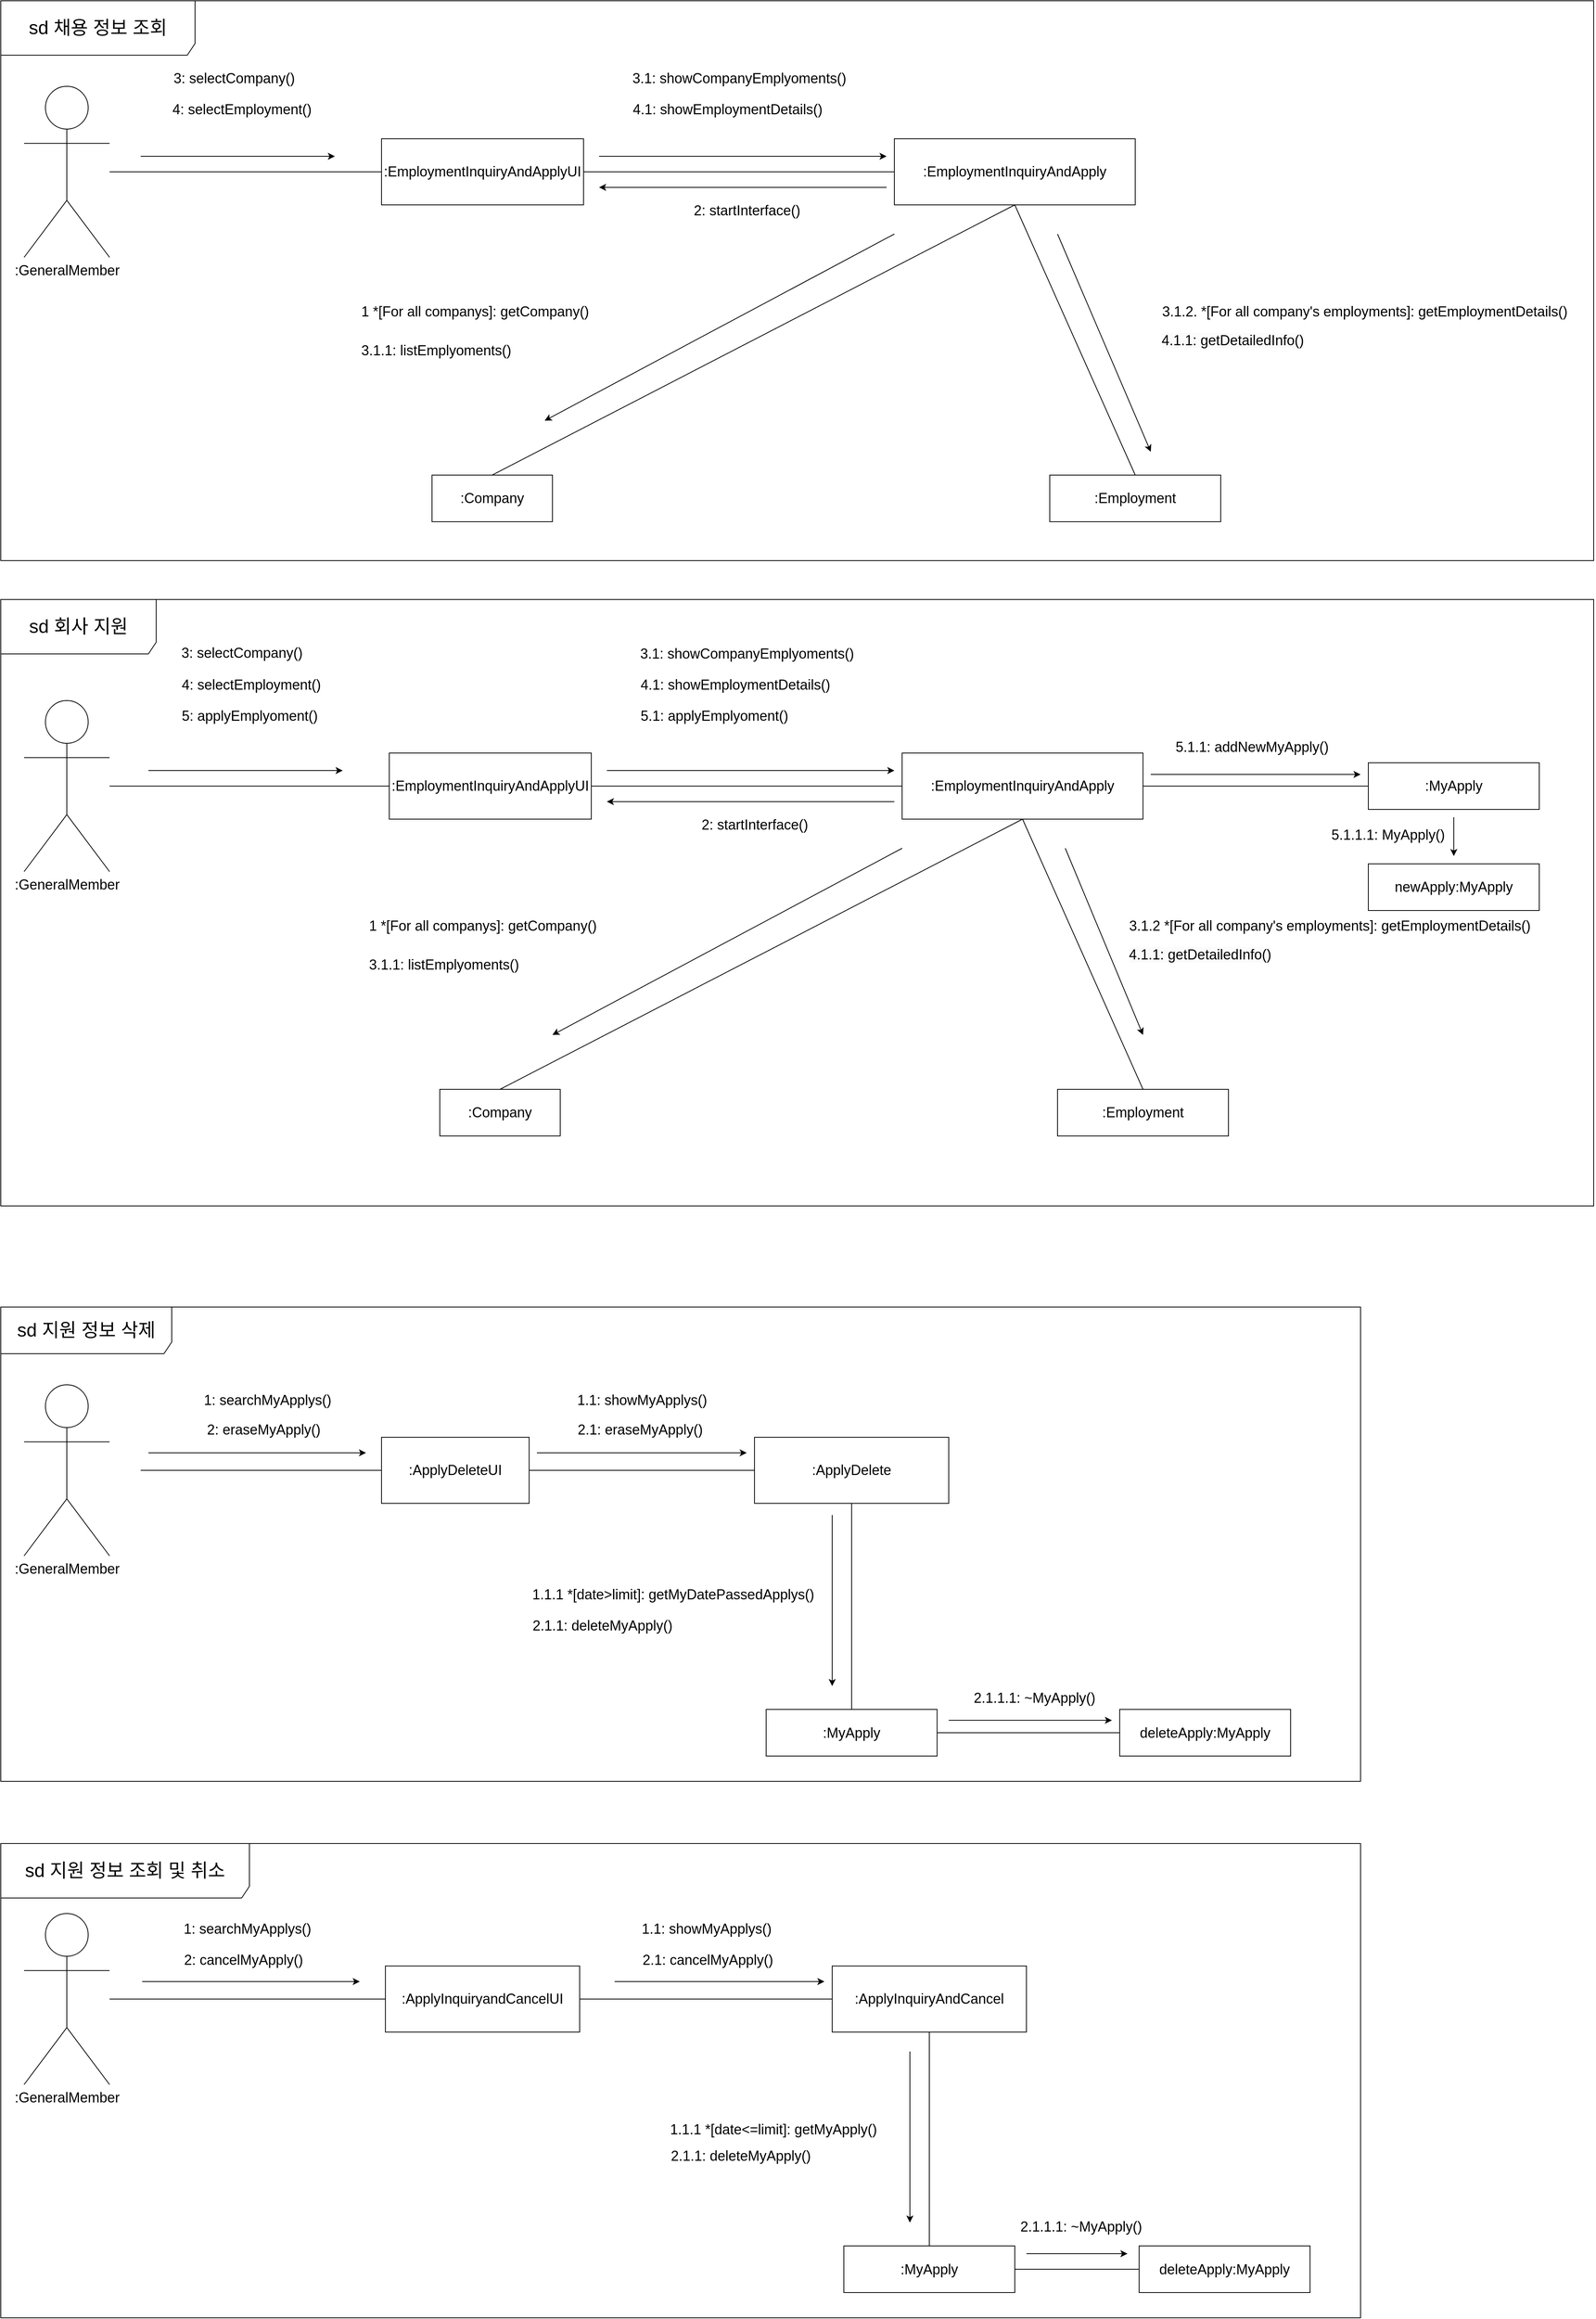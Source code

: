 <mxfile version="21.2.8" type="device">
  <diagram name="페이지-1" id="loX1GWIg0YwVXHlp89LK">
    <mxGraphModel dx="1785" dy="2357" grid="1" gridSize="10" guides="1" tooltips="1" connect="1" arrows="1" fold="1" page="1" pageScale="1" pageWidth="827" pageHeight="1169" math="0" shadow="0">
      <root>
        <mxCell id="0" />
        <mxCell id="1" parent="0" />
        <mxCell id="LOlrtVlAbT6EiUQsh2Mm-1" value="&lt;font style=&quot;font-size: 18px;&quot;&gt;:GeneralMember&lt;/font&gt;" style="shape=umlActor;verticalLabelPosition=bottom;verticalAlign=top;html=1;outlineConnect=0;" parent="1" vertex="1">
          <mxGeometry x="70" y="480" width="110" height="220" as="geometry" />
        </mxCell>
        <mxCell id="LOlrtVlAbT6EiUQsh2Mm-2" value="&lt;font style=&quot;font-size: 18px;&quot;&gt;:EmploymentInquiryAndApplyUI&lt;/font&gt;" style="rounded=0;whiteSpace=wrap;html=1;" parent="1" vertex="1">
          <mxGeometry x="540" y="547.5" width="260" height="85" as="geometry" />
        </mxCell>
        <mxCell id="LOlrtVlAbT6EiUQsh2Mm-3" value="&lt;font style=&quot;font-size: 18px;&quot;&gt;:EmploymentInquiryAndApply&lt;/font&gt;" style="rounded=0;whiteSpace=wrap;html=1;" parent="1" vertex="1">
          <mxGeometry x="1200" y="547.5" width="310" height="85" as="geometry" />
        </mxCell>
        <mxCell id="LOlrtVlAbT6EiUQsh2Mm-4" value="" style="endArrow=none;html=1;rounded=0;entryX=0;entryY=0.5;entryDx=0;entryDy=0;" parent="1" source="LOlrtVlAbT6EiUQsh2Mm-1" target="LOlrtVlAbT6EiUQsh2Mm-2" edge="1">
          <mxGeometry width="50" height="50" relative="1" as="geometry">
            <mxPoint x="340" y="627.5" as="sourcePoint" />
            <mxPoint x="390" y="577.5" as="targetPoint" />
          </mxGeometry>
        </mxCell>
        <mxCell id="LOlrtVlAbT6EiUQsh2Mm-5" value="" style="endArrow=none;html=1;rounded=0;entryX=0;entryY=0.5;entryDx=0;entryDy=0;exitX=1;exitY=0.5;exitDx=0;exitDy=0;" parent="1" source="LOlrtVlAbT6EiUQsh2Mm-2" target="LOlrtVlAbT6EiUQsh2Mm-3" edge="1">
          <mxGeometry width="50" height="50" relative="1" as="geometry">
            <mxPoint x="910" y="610" as="sourcePoint" />
            <mxPoint x="960" y="560" as="targetPoint" />
          </mxGeometry>
        </mxCell>
        <mxCell id="LOlrtVlAbT6EiUQsh2Mm-6" value="&lt;font style=&quot;font-size: 18px;&quot;&gt;:Company&lt;/font&gt;" style="rounded=0;whiteSpace=wrap;html=1;" parent="1" vertex="1">
          <mxGeometry x="605" y="980" width="155" height="60" as="geometry" />
        </mxCell>
        <mxCell id="LOlrtVlAbT6EiUQsh2Mm-7" value="&lt;font style=&quot;font-size: 18px;&quot;&gt;:Employment&lt;/font&gt;" style="rounded=0;whiteSpace=wrap;html=1;" parent="1" vertex="1">
          <mxGeometry x="1400" y="980" width="220" height="60" as="geometry" />
        </mxCell>
        <mxCell id="LOlrtVlAbT6EiUQsh2Mm-8" value="" style="endArrow=none;html=1;rounded=0;exitX=0.5;exitY=0;exitDx=0;exitDy=0;entryX=0.5;entryY=1;entryDx=0;entryDy=0;" parent="1" source="LOlrtVlAbT6EiUQsh2Mm-6" target="LOlrtVlAbT6EiUQsh2Mm-3" edge="1">
          <mxGeometry width="50" height="50" relative="1" as="geometry">
            <mxPoint x="830" y="860" as="sourcePoint" />
            <mxPoint x="880" y="810" as="targetPoint" />
          </mxGeometry>
        </mxCell>
        <mxCell id="LOlrtVlAbT6EiUQsh2Mm-9" value="" style="endArrow=none;html=1;rounded=0;exitX=0.5;exitY=0;exitDx=0;exitDy=0;entryX=0.5;entryY=1;entryDx=0;entryDy=0;" parent="1" source="LOlrtVlAbT6EiUQsh2Mm-7" target="LOlrtVlAbT6EiUQsh2Mm-3" edge="1">
          <mxGeometry width="50" height="50" relative="1" as="geometry">
            <mxPoint x="1060" y="910" as="sourcePoint" />
            <mxPoint x="1180" y="640" as="targetPoint" />
          </mxGeometry>
        </mxCell>
        <mxCell id="LOlrtVlAbT6EiUQsh2Mm-10" value="&lt;font style=&quot;font-size: 18px;&quot;&gt;1 *[For all companys]: getCompany()&lt;/font&gt;" style="text;html=1;align=center;verticalAlign=middle;resizable=0;points=[];autosize=1;strokeColor=none;fillColor=none;" parent="1" vertex="1">
          <mxGeometry x="500" y="750" width="320" height="40" as="geometry" />
        </mxCell>
        <mxCell id="LOlrtVlAbT6EiUQsh2Mm-11" value="" style="endArrow=classic;html=1;rounded=0;" parent="1" edge="1">
          <mxGeometry width="50" height="50" relative="1" as="geometry">
            <mxPoint x="1200" y="670" as="sourcePoint" />
            <mxPoint x="750" y="910" as="targetPoint" />
          </mxGeometry>
        </mxCell>
        <mxCell id="LOlrtVlAbT6EiUQsh2Mm-12" value="" style="endArrow=classic;html=1;rounded=0;" parent="1" edge="1">
          <mxGeometry width="50" height="50" relative="1" as="geometry">
            <mxPoint x="1410" y="670" as="sourcePoint" />
            <mxPoint x="1510" y="910" as="targetPoint" />
          </mxGeometry>
        </mxCell>
        <mxCell id="LOlrtVlAbT6EiUQsh2Mm-13" value="" style="endArrow=classic;html=1;rounded=0;" parent="1" edge="1">
          <mxGeometry width="50" height="50" relative="1" as="geometry">
            <mxPoint x="820" y="570" as="sourcePoint" />
            <mxPoint x="1190" y="570" as="targetPoint" />
          </mxGeometry>
        </mxCell>
        <mxCell id="LOlrtVlAbT6EiUQsh2Mm-14" value="" style="endArrow=classic;html=1;rounded=0;" parent="1" edge="1">
          <mxGeometry width="50" height="50" relative="1" as="geometry">
            <mxPoint x="230" y="570" as="sourcePoint" />
            <mxPoint x="480" y="570" as="targetPoint" />
          </mxGeometry>
        </mxCell>
        <mxCell id="LOlrtVlAbT6EiUQsh2Mm-15" value="" style="endArrow=classic;html=1;rounded=0;" parent="1" edge="1">
          <mxGeometry width="50" height="50" relative="1" as="geometry">
            <mxPoint x="1190" y="610" as="sourcePoint" />
            <mxPoint x="820" y="610" as="targetPoint" />
          </mxGeometry>
        </mxCell>
        <mxCell id="LOlrtVlAbT6EiUQsh2Mm-16" value="&lt;font style=&quot;font-size: 18px;&quot;&gt;2: startInterface()&lt;/font&gt;" style="text;html=1;align=center;verticalAlign=middle;resizable=0;points=[];autosize=1;strokeColor=none;fillColor=none;" parent="1" vertex="1">
          <mxGeometry x="930" y="620" width="160" height="40" as="geometry" />
        </mxCell>
        <mxCell id="LOlrtVlAbT6EiUQsh2Mm-17" value="&lt;font style=&quot;font-size: 18px;&quot;&gt;3: selectCompany()&lt;/font&gt;" style="text;html=1;align=center;verticalAlign=middle;resizable=0;points=[];autosize=1;strokeColor=none;fillColor=none;" parent="1" vertex="1">
          <mxGeometry x="260" y="399" width="180" height="40" as="geometry" />
        </mxCell>
        <mxCell id="LOlrtVlAbT6EiUQsh2Mm-18" value="&lt;font style=&quot;font-size: 18px;&quot;&gt;3.1: showCompanyEmplyoments()&lt;/font&gt;" style="text;html=1;align=center;verticalAlign=middle;resizable=0;points=[];autosize=1;strokeColor=none;fillColor=none;" parent="1" vertex="1">
          <mxGeometry x="850" y="400" width="300" height="40" as="geometry" />
        </mxCell>
        <mxCell id="LOlrtVlAbT6EiUQsh2Mm-19" value="&lt;font style=&quot;font-size: 18px;&quot;&gt;3.1.1: listEmplyoments()&lt;/font&gt;" style="text;html=1;align=center;verticalAlign=middle;resizable=0;points=[];autosize=1;strokeColor=none;fillColor=none;" parent="1" vertex="1">
          <mxGeometry x="500" y="800" width="220" height="40" as="geometry" />
        </mxCell>
        <mxCell id="LOlrtVlAbT6EiUQsh2Mm-20" value="&lt;font style=&quot;font-size: 18px;&quot;&gt;3.1.2 *[For all company&#39;s employments]: getEmploymentDetails()&lt;/font&gt;" style="text;html=1;align=center;verticalAlign=middle;resizable=0;points=[];autosize=1;strokeColor=none;fillColor=none;" parent="1" vertex="1">
          <mxGeometry x="1480" y="750" width="540" height="40" as="geometry" />
        </mxCell>
        <mxCell id="LOlrtVlAbT6EiUQsh2Mm-21" value="&lt;font style=&quot;font-size: 18px;&quot;&gt;4.1: showEmploymentDetails()&lt;/font&gt;" style="text;html=1;align=center;verticalAlign=middle;resizable=0;points=[];autosize=1;strokeColor=none;fillColor=none;" parent="1" vertex="1">
          <mxGeometry x="850" y="440" width="270" height="40" as="geometry" />
        </mxCell>
        <mxCell id="LOlrtVlAbT6EiUQsh2Mm-22" value="&lt;span style=&quot;color: rgb(0, 0, 0); font-family: Helvetica; font-size: 18px; font-style: normal; font-variant-ligatures: normal; font-variant-caps: normal; font-weight: 400; letter-spacing: normal; orphans: 2; text-align: center; text-indent: 0px; text-transform: none; widows: 2; word-spacing: 0px; -webkit-text-stroke-width: 0px; background-color: rgb(251, 251, 251); text-decoration-thickness: initial; text-decoration-style: initial; text-decoration-color: initial; float: none; display: inline !important;&quot;&gt;4.1.1: getDetailedInfo()&lt;/span&gt;" style="text;whiteSpace=wrap;html=1;" parent="1" vertex="1">
          <mxGeometry x="1490" y="790" width="560" height="50" as="geometry" />
        </mxCell>
        <mxCell id="LOlrtVlAbT6EiUQsh2Mm-23" value="&lt;font style=&quot;font-size: 18px;&quot;&gt;4: selectEmployment()&lt;/font&gt;" style="text;html=1;align=center;verticalAlign=middle;resizable=0;points=[];autosize=1;strokeColor=none;fillColor=none;" parent="1" vertex="1">
          <mxGeometry x="262" y="440" width="200" height="40" as="geometry" />
        </mxCell>
        <mxCell id="LOlrtVlAbT6EiUQsh2Mm-24" value="&lt;font style=&quot;font-size: 18px;&quot;&gt;:MyApply&lt;/font&gt;" style="rounded=0;whiteSpace=wrap;html=1;" parent="1" vertex="1">
          <mxGeometry x="1800" y="560" width="220" height="60" as="geometry" />
        </mxCell>
        <mxCell id="LOlrtVlAbT6EiUQsh2Mm-25" value="&lt;font style=&quot;font-size: 18px;&quot;&gt;5: applyEmplyoment()&lt;/font&gt;" style="text;html=1;align=center;verticalAlign=middle;resizable=0;points=[];autosize=1;strokeColor=none;fillColor=none;" parent="1" vertex="1">
          <mxGeometry x="260" y="480" width="200" height="40" as="geometry" />
        </mxCell>
        <mxCell id="LOlrtVlAbT6EiUQsh2Mm-26" value="&lt;font style=&quot;font-size: 18px;&quot;&gt;5.1: applyEmplyoment()&lt;/font&gt;" style="text;html=1;align=center;verticalAlign=middle;resizable=0;points=[];autosize=1;strokeColor=none;fillColor=none;" parent="1" vertex="1">
          <mxGeometry x="853" y="480" width="210" height="40" as="geometry" />
        </mxCell>
        <mxCell id="LOlrtVlAbT6EiUQsh2Mm-27" value="&lt;font style=&quot;font-size: 18px;&quot;&gt;5.1.1: addNewMyApply()&lt;/font&gt;" style="text;html=1;align=center;verticalAlign=middle;resizable=0;points=[];autosize=1;strokeColor=none;fillColor=none;" parent="1" vertex="1">
          <mxGeometry x="1540" y="520" width="220" height="40" as="geometry" />
        </mxCell>
        <mxCell id="55tQBfatClFE9SiBVYWM-2" value="&lt;font style=&quot;font-size: 18px;&quot;&gt;newApply:MyApply&lt;/font&gt;" style="rounded=0;whiteSpace=wrap;html=1;" parent="1" vertex="1">
          <mxGeometry x="1800" y="690" width="220" height="60" as="geometry" />
        </mxCell>
        <mxCell id="55tQBfatClFE9SiBVYWM-4" value="&lt;font style=&quot;font-size: 18px;&quot;&gt;5.1.1.1: MyApply()&lt;/font&gt;" style="text;html=1;align=center;verticalAlign=middle;resizable=0;points=[];autosize=1;strokeColor=none;fillColor=none;" parent="1" vertex="1">
          <mxGeometry x="1740" y="632.5" width="170" height="40" as="geometry" />
        </mxCell>
        <mxCell id="55tQBfatClFE9SiBVYWM-8" value="" style="endArrow=none;html=1;rounded=0;entryX=0;entryY=0.5;entryDx=0;entryDy=0;exitX=1;exitY=0.5;exitDx=0;exitDy=0;" parent="1" source="LOlrtVlAbT6EiUQsh2Mm-3" target="LOlrtVlAbT6EiUQsh2Mm-24" edge="1">
          <mxGeometry width="50" height="50" relative="1" as="geometry">
            <mxPoint x="1540" y="630" as="sourcePoint" />
            <mxPoint x="1590" y="580" as="targetPoint" />
          </mxGeometry>
        </mxCell>
        <mxCell id="55tQBfatClFE9SiBVYWM-14" value="&lt;font style=&quot;font-size: 24px;&quot;&gt;sd 회사 지원&lt;/font&gt;" style="shape=umlFrame;whiteSpace=wrap;html=1;pointerEvents=0;width=200;height=70;" parent="1" vertex="1">
          <mxGeometry x="40" y="350" width="2050" height="780" as="geometry" />
        </mxCell>
        <mxCell id="quF1uSy7DQYUhARwBzJB-1" value="&lt;font style=&quot;font-size: 18px;&quot;&gt;:GeneralMember&lt;/font&gt;" style="shape=umlActor;verticalLabelPosition=bottom;verticalAlign=top;html=1;outlineConnect=0;" parent="1" vertex="1">
          <mxGeometry x="70" y="1360" width="110" height="220" as="geometry" />
        </mxCell>
        <mxCell id="quF1uSy7DQYUhARwBzJB-2" value="&lt;font style=&quot;font-size: 18px;&quot;&gt;:ApplyDeleteUI&lt;/font&gt;" style="rounded=0;whiteSpace=wrap;html=1;" parent="1" vertex="1">
          <mxGeometry x="530" y="1427.5" width="190" height="85" as="geometry" />
        </mxCell>
        <mxCell id="quF1uSy7DQYUhARwBzJB-3" value="&lt;font style=&quot;font-size: 18px;&quot;&gt;:ApplyDelete&lt;/font&gt;" style="rounded=0;whiteSpace=wrap;html=1;" parent="1" vertex="1">
          <mxGeometry x="1010" y="1427.5" width="250" height="85" as="geometry" />
        </mxCell>
        <mxCell id="quF1uSy7DQYUhARwBzJB-4" value="" style="endArrow=none;html=1;rounded=0;entryX=0;entryY=0.5;entryDx=0;entryDy=0;" parent="1" target="quF1uSy7DQYUhARwBzJB-2" edge="1">
          <mxGeometry width="50" height="50" relative="1" as="geometry">
            <mxPoint x="220" y="1470" as="sourcePoint" />
            <mxPoint x="910" y="1617.5" as="targetPoint" />
          </mxGeometry>
        </mxCell>
        <mxCell id="quF1uSy7DQYUhARwBzJB-5" value="" style="endArrow=none;html=1;rounded=0;entryX=1;entryY=0.5;entryDx=0;entryDy=0;exitX=0;exitY=0.5;exitDx=0;exitDy=0;" parent="1" source="quF1uSy7DQYUhARwBzJB-3" target="quF1uSy7DQYUhARwBzJB-2" edge="1">
          <mxGeometry width="50" height="50" relative="1" as="geometry">
            <mxPoint x="860" y="1667.5" as="sourcePoint" />
            <mxPoint x="910" y="1617.5" as="targetPoint" />
          </mxGeometry>
        </mxCell>
        <mxCell id="quF1uSy7DQYUhARwBzJB-6" value="&lt;font style=&quot;font-size: 18px;&quot;&gt;1: searchMyApplys()&lt;/font&gt;" style="text;html=1;align=center;verticalAlign=middle;resizable=0;points=[];autosize=1;strokeColor=none;fillColor=none;" parent="1" vertex="1">
          <mxGeometry x="288" y="1360" width="190" height="40" as="geometry" />
        </mxCell>
        <mxCell id="quF1uSy7DQYUhARwBzJB-7" value="" style="endArrow=classic;html=1;rounded=0;" parent="1" edge="1">
          <mxGeometry width="50" height="50" relative="1" as="geometry">
            <mxPoint x="230" y="1447.5" as="sourcePoint" />
            <mxPoint x="510" y="1447.5" as="targetPoint" />
          </mxGeometry>
        </mxCell>
        <mxCell id="quF1uSy7DQYUhARwBzJB-8" value="&lt;font style=&quot;font-size: 18px;&quot;&gt;1.1: showMyApplys()&lt;/font&gt;" style="text;html=1;align=center;verticalAlign=middle;resizable=0;points=[];autosize=1;strokeColor=none;fillColor=none;" parent="1" vertex="1">
          <mxGeometry x="770" y="1360" width="190" height="40" as="geometry" />
        </mxCell>
        <mxCell id="quF1uSy7DQYUhARwBzJB-9" value="&lt;font style=&quot;font-size: 18px;&quot;&gt;1.1.1 *[date&amp;gt;limit]: getMyDatePassedApplys()&lt;/font&gt;" style="text;html=1;align=center;verticalAlign=middle;resizable=0;points=[];autosize=1;strokeColor=none;fillColor=none;" parent="1" vertex="1">
          <mxGeometry x="710" y="1610" width="390" height="40" as="geometry" />
        </mxCell>
        <mxCell id="quF1uSy7DQYUhARwBzJB-10" value="&lt;font style=&quot;font-size: 18px;&quot;&gt;2: eraseMyApply()&lt;/font&gt;" style="text;html=1;align=center;verticalAlign=middle;resizable=0;points=[];autosize=1;strokeColor=none;fillColor=none;" parent="1" vertex="1">
          <mxGeometry x="293" y="1397.5" width="170" height="40" as="geometry" />
        </mxCell>
        <mxCell id="quF1uSy7DQYUhARwBzJB-11" value="&lt;font style=&quot;font-size: 18px;&quot;&gt;&amp;nbsp; &amp;nbsp; &amp;nbsp;2.1: eraseMyApply()&lt;/font&gt;" style="text;html=1;align=center;verticalAlign=middle;resizable=0;points=[];autosize=1;strokeColor=none;fillColor=none;" parent="1" vertex="1">
          <mxGeometry x="745" y="1397.5" width="210" height="40" as="geometry" />
        </mxCell>
        <mxCell id="quF1uSy7DQYUhARwBzJB-12" value="" style="endArrow=classic;html=1;rounded=0;" parent="1" edge="1">
          <mxGeometry width="50" height="50" relative="1" as="geometry">
            <mxPoint x="730" y="1447.5" as="sourcePoint" />
            <mxPoint x="1000" y="1447.5" as="targetPoint" />
          </mxGeometry>
        </mxCell>
        <mxCell id="quF1uSy7DQYUhARwBzJB-13" value="&lt;font style=&quot;font-size: 18px;&quot;&gt;2.1.1: deleteMyApply()&lt;/font&gt;" style="text;html=1;align=center;verticalAlign=middle;resizable=0;points=[];autosize=1;strokeColor=none;fillColor=none;" parent="1" vertex="1">
          <mxGeometry x="714" y="1650" width="200" height="40" as="geometry" />
        </mxCell>
        <mxCell id="quF1uSy7DQYUhARwBzJB-14" value="&lt;font style=&quot;font-size: 18px;&quot;&gt;deleteApply:MyApply&lt;/font&gt;" style="rounded=0;whiteSpace=wrap;html=1;" parent="1" vertex="1">
          <mxGeometry x="1480" y="1777.5" width="220" height="60" as="geometry" />
        </mxCell>
        <mxCell id="quF1uSy7DQYUhARwBzJB-15" value="" style="endArrow=none;html=1;rounded=0;exitX=1;exitY=0.5;exitDx=0;exitDy=0;entryX=0;entryY=0.5;entryDx=0;entryDy=0;" parent="1" target="quF1uSy7DQYUhARwBzJB-14" edge="1">
          <mxGeometry width="50" height="50" relative="1" as="geometry">
            <mxPoint x="1245" y="1807.5" as="sourcePoint" />
            <mxPoint x="1390" y="1737.5" as="targetPoint" />
          </mxGeometry>
        </mxCell>
        <mxCell id="quF1uSy7DQYUhARwBzJB-16" value="" style="endArrow=classic;html=1;rounded=0;" parent="1" edge="1">
          <mxGeometry width="50" height="50" relative="1" as="geometry">
            <mxPoint x="1260" y="1791.5" as="sourcePoint" />
            <mxPoint x="1470" y="1791.5" as="targetPoint" />
          </mxGeometry>
        </mxCell>
        <mxCell id="quF1uSy7DQYUhARwBzJB-17" value="&lt;font style=&quot;font-size: 18px;&quot;&gt;2.1.1.1: ~MyApply()&lt;/font&gt;" style="text;html=1;align=center;verticalAlign=middle;resizable=0;points=[];autosize=1;strokeColor=none;fillColor=none;" parent="1" vertex="1">
          <mxGeometry x="1280" y="1742.5" width="180" height="40" as="geometry" />
        </mxCell>
        <mxCell id="quF1uSy7DQYUhARwBzJB-18" value="&lt;font style=&quot;font-size: 18px;&quot;&gt;:MyApply&lt;/font&gt;" style="rounded=0;whiteSpace=wrap;html=1;" parent="1" vertex="1">
          <mxGeometry x="1025" y="1777.5" width="220" height="60" as="geometry" />
        </mxCell>
        <mxCell id="quF1uSy7DQYUhARwBzJB-19" value="" style="endArrow=none;html=1;rounded=0;entryX=0.5;entryY=0;entryDx=0;entryDy=0;exitX=0.5;exitY=1;exitDx=0;exitDy=0;" parent="1" source="quF1uSy7DQYUhARwBzJB-3" target="quF1uSy7DQYUhARwBzJB-18" edge="1">
          <mxGeometry width="50" height="50" relative="1" as="geometry">
            <mxPoint x="1260" y="1467.5" as="sourcePoint" />
            <mxPoint x="1060" y="1737.5" as="targetPoint" />
          </mxGeometry>
        </mxCell>
        <mxCell id="quF1uSy7DQYUhARwBzJB-20" value="" style="endArrow=classic;html=1;rounded=0;" parent="1" edge="1">
          <mxGeometry width="50" height="50" relative="1" as="geometry">
            <mxPoint x="1110" y="1527.5" as="sourcePoint" />
            <mxPoint x="1110" y="1747.5" as="targetPoint" />
          </mxGeometry>
        </mxCell>
        <mxCell id="quF1uSy7DQYUhARwBzJB-21" value="&lt;font style=&quot;font-size: 24px;&quot;&gt;sd 지원 정보 삭제&lt;/font&gt;" style="shape=umlFrame;whiteSpace=wrap;html=1;pointerEvents=0;width=220;height=60;" parent="1" vertex="1">
          <mxGeometry x="40" y="1260" width="1750" height="610" as="geometry" />
        </mxCell>
        <mxCell id="quF1uSy7DQYUhARwBzJB-22" value="&lt;font style=&quot;font-size: 24px;&quot;&gt;sd 지원 정보 조회 및 취소&lt;/font&gt;" style="shape=umlFrame;whiteSpace=wrap;html=1;pointerEvents=0;width=320;height=70;" parent="1" vertex="1">
          <mxGeometry x="40" y="1950" width="1750" height="610" as="geometry" />
        </mxCell>
        <mxCell id="quF1uSy7DQYUhARwBzJB-23" value="&lt;font style=&quot;font-size: 18px;&quot;&gt;:ApplyInquiryandCancelUI&lt;/font&gt;" style="rounded=0;whiteSpace=wrap;html=1;" parent="1" vertex="1">
          <mxGeometry x="535" y="2107.5" width="250" height="85" as="geometry" />
        </mxCell>
        <mxCell id="quF1uSy7DQYUhARwBzJB-24" value="&lt;font style=&quot;font-size: 18px;&quot;&gt;:ApplyInquiryAndCancel&lt;/font&gt;" style="rounded=0;whiteSpace=wrap;html=1;" parent="1" vertex="1">
          <mxGeometry x="1110" y="2107.5" width="250" height="85" as="geometry" />
        </mxCell>
        <mxCell id="quF1uSy7DQYUhARwBzJB-25" value="&lt;font style=&quot;font-size: 18px;&quot;&gt;:GeneralMember&lt;/font&gt;" style="shape=umlActor;verticalLabelPosition=bottom;verticalAlign=top;html=1;outlineConnect=0;" parent="1" vertex="1">
          <mxGeometry x="70" y="2040" width="110" height="220" as="geometry" />
        </mxCell>
        <mxCell id="quF1uSy7DQYUhARwBzJB-26" value="" style="endArrow=none;html=1;rounded=0;entryX=0;entryY=0.5;entryDx=0;entryDy=0;" parent="1" source="quF1uSy7DQYUhARwBzJB-25" target="quF1uSy7DQYUhARwBzJB-23" edge="1">
          <mxGeometry width="50" height="50" relative="1" as="geometry">
            <mxPoint x="900" y="2347.5" as="sourcePoint" />
            <mxPoint x="950" y="2297.5" as="targetPoint" />
          </mxGeometry>
        </mxCell>
        <mxCell id="quF1uSy7DQYUhARwBzJB-27" value="" style="endArrow=none;html=1;rounded=0;entryX=1;entryY=0.5;entryDx=0;entryDy=0;exitX=0;exitY=0.5;exitDx=0;exitDy=0;" parent="1" source="quF1uSy7DQYUhARwBzJB-24" target="quF1uSy7DQYUhARwBzJB-23" edge="1">
          <mxGeometry width="50" height="50" relative="1" as="geometry">
            <mxPoint x="900" y="2347.5" as="sourcePoint" />
            <mxPoint x="950" y="2297.5" as="targetPoint" />
          </mxGeometry>
        </mxCell>
        <mxCell id="quF1uSy7DQYUhARwBzJB-28" value="&lt;font style=&quot;font-size: 18px;&quot;&gt;1: searchMyApplys()&lt;/font&gt;" style="text;html=1;align=center;verticalAlign=middle;resizable=0;points=[];autosize=1;strokeColor=none;fillColor=none;" parent="1" vertex="1">
          <mxGeometry x="262" y="2040" width="190" height="40" as="geometry" />
        </mxCell>
        <mxCell id="quF1uSy7DQYUhARwBzJB-29" value="" style="endArrow=classic;html=1;rounded=0;" parent="1" edge="1">
          <mxGeometry width="50" height="50" relative="1" as="geometry">
            <mxPoint x="222" y="2127.5" as="sourcePoint" />
            <mxPoint x="502" y="2127.5" as="targetPoint" />
          </mxGeometry>
        </mxCell>
        <mxCell id="quF1uSy7DQYUhARwBzJB-30" value="&lt;font style=&quot;font-size: 18px;&quot;&gt;1.1: showMyApplys()&lt;/font&gt;" style="text;html=1;align=center;verticalAlign=middle;resizable=0;points=[];autosize=1;strokeColor=none;fillColor=none;" parent="1" vertex="1">
          <mxGeometry x="853" y="2040" width="190" height="40" as="geometry" />
        </mxCell>
        <mxCell id="quF1uSy7DQYUhARwBzJB-31" value="&lt;font style=&quot;font-size: 18px;&quot;&gt;:MyApply&lt;/font&gt;" style="rounded=0;whiteSpace=wrap;html=1;" parent="1" vertex="1">
          <mxGeometry x="1125" y="2467.5" width="220" height="60" as="geometry" />
        </mxCell>
        <mxCell id="quF1uSy7DQYUhARwBzJB-32" value="" style="endArrow=none;html=1;rounded=0;entryX=0.5;entryY=1;entryDx=0;entryDy=0;exitX=0.5;exitY=0;exitDx=0;exitDy=0;" parent="1" source="quF1uSy7DQYUhARwBzJB-31" target="quF1uSy7DQYUhARwBzJB-24" edge="1">
          <mxGeometry width="50" height="50" relative="1" as="geometry">
            <mxPoint x="920" y="2347.5" as="sourcePoint" />
            <mxPoint x="970" y="2297.5" as="targetPoint" />
          </mxGeometry>
        </mxCell>
        <mxCell id="quF1uSy7DQYUhARwBzJB-33" value="" style="endArrow=classic;html=1;rounded=0;" parent="1" edge="1">
          <mxGeometry width="50" height="50" relative="1" as="geometry">
            <mxPoint x="1210" y="2217.5" as="sourcePoint" />
            <mxPoint x="1210" y="2437.5" as="targetPoint" />
          </mxGeometry>
        </mxCell>
        <mxCell id="quF1uSy7DQYUhARwBzJB-34" value="&lt;font style=&quot;font-size: 18px;&quot;&gt;1.1.1 *[date&amp;lt;=limit]: getMyApply()&lt;/font&gt;" style="text;html=1;align=center;verticalAlign=middle;resizable=0;points=[];autosize=1;strokeColor=none;fillColor=none;" parent="1" vertex="1">
          <mxGeometry x="889" y="2298" width="290" height="40" as="geometry" />
        </mxCell>
        <mxCell id="quF1uSy7DQYUhARwBzJB-35" value="&lt;font style=&quot;font-size: 18px;&quot;&gt;2: cancelMyApply()&lt;/font&gt;" style="text;html=1;align=center;verticalAlign=middle;resizable=0;points=[];autosize=1;strokeColor=none;fillColor=none;" parent="1" vertex="1">
          <mxGeometry x="262" y="2080" width="180" height="40" as="geometry" />
        </mxCell>
        <mxCell id="quF1uSy7DQYUhARwBzJB-36" value="&lt;font style=&quot;font-size: 18px;&quot;&gt;&amp;nbsp; &amp;nbsp; &amp;nbsp;2.1: cancelMyApply()&lt;/font&gt;" style="text;html=1;align=center;verticalAlign=middle;resizable=0;points=[];autosize=1;strokeColor=none;fillColor=none;" parent="1" vertex="1">
          <mxGeometry x="827" y="2080" width="220" height="40" as="geometry" />
        </mxCell>
        <mxCell id="quF1uSy7DQYUhARwBzJB-37" value="" style="endArrow=classic;html=1;rounded=0;" parent="1" edge="1">
          <mxGeometry width="50" height="50" relative="1" as="geometry">
            <mxPoint x="830" y="2127.5" as="sourcePoint" />
            <mxPoint x="1100" y="2127.5" as="targetPoint" />
          </mxGeometry>
        </mxCell>
        <mxCell id="quF1uSy7DQYUhARwBzJB-38" value="&lt;font style=&quot;font-size: 18px;&quot;&gt;2.1.1: deleteMyApply()&lt;/font&gt;" style="text;html=1;align=center;verticalAlign=middle;resizable=0;points=[];autosize=1;strokeColor=none;fillColor=none;" parent="1" vertex="1">
          <mxGeometry x="892" y="2331.5" width="200" height="40" as="geometry" />
        </mxCell>
        <mxCell id="quF1uSy7DQYUhARwBzJB-39" value="&lt;font style=&quot;font-size: 18px;&quot;&gt;deleteApply:MyApply&lt;/font&gt;" style="rounded=0;whiteSpace=wrap;html=1;" parent="1" vertex="1">
          <mxGeometry x="1505" y="2467.5" width="220" height="60" as="geometry" />
        </mxCell>
        <mxCell id="quF1uSy7DQYUhARwBzJB-40" value="&lt;font style=&quot;font-size: 18px;&quot;&gt;2.1.1.1: ~MyApply()&lt;/font&gt;" style="text;html=1;align=center;verticalAlign=middle;resizable=0;points=[];autosize=1;strokeColor=none;fillColor=none;" parent="1" vertex="1">
          <mxGeometry x="1340" y="2422.5" width="180" height="40" as="geometry" />
        </mxCell>
        <mxCell id="quF1uSy7DQYUhARwBzJB-41" value="" style="endArrow=classic;html=1;rounded=0;" parent="1" edge="1">
          <mxGeometry width="50" height="50" relative="1" as="geometry">
            <mxPoint x="1360" y="2477.5" as="sourcePoint" />
            <mxPoint x="1490" y="2477.5" as="targetPoint" />
          </mxGeometry>
        </mxCell>
        <mxCell id="quF1uSy7DQYUhARwBzJB-42" value="" style="endArrow=none;html=1;rounded=0;entryX=0;entryY=0.5;entryDx=0;entryDy=0;exitX=1;exitY=0.5;exitDx=0;exitDy=0;" parent="1" source="quF1uSy7DQYUhARwBzJB-31" target="quF1uSy7DQYUhARwBzJB-39" edge="1">
          <mxGeometry width="50" height="50" relative="1" as="geometry">
            <mxPoint x="1340" y="2497.5" as="sourcePoint" />
            <mxPoint x="1540" y="2498" as="targetPoint" />
          </mxGeometry>
        </mxCell>
        <mxCell id="quF1uSy7DQYUhARwBzJB-43" value="&lt;font style=&quot;font-size: 24px;&quot;&gt;sd 채용 정보 조회&lt;/font&gt;" style="shape=umlFrame;whiteSpace=wrap;html=1;pointerEvents=0;width=250;height=70;" parent="1" vertex="1">
          <mxGeometry x="40" y="-420" width="2050" height="720" as="geometry" />
        </mxCell>
        <mxCell id="quF1uSy7DQYUhARwBzJB-44" value="&lt;font style=&quot;font-size: 18px;&quot;&gt;:GeneralMember&lt;/font&gt;" style="shape=umlActor;verticalLabelPosition=bottom;verticalAlign=top;html=1;outlineConnect=0;" parent="1" vertex="1">
          <mxGeometry x="70" y="-310" width="110" height="220" as="geometry" />
        </mxCell>
        <mxCell id="quF1uSy7DQYUhARwBzJB-45" value="&lt;font style=&quot;font-size: 18px;&quot;&gt;:EmploymentInquiryAndApplyUI&lt;/font&gt;" style="rounded=0;whiteSpace=wrap;html=1;" parent="1" vertex="1">
          <mxGeometry x="530" y="-242.5" width="260" height="85" as="geometry" />
        </mxCell>
        <mxCell id="quF1uSy7DQYUhARwBzJB-46" value="&lt;font style=&quot;font-size: 18px;&quot;&gt;:EmploymentInquiryAndApply&lt;/font&gt;" style="rounded=0;whiteSpace=wrap;html=1;" parent="1" vertex="1">
          <mxGeometry x="1190" y="-242.5" width="310" height="85" as="geometry" />
        </mxCell>
        <mxCell id="quF1uSy7DQYUhARwBzJB-47" value="" style="endArrow=none;html=1;rounded=0;entryX=0;entryY=0.5;entryDx=0;entryDy=0;" parent="1" source="quF1uSy7DQYUhARwBzJB-44" target="quF1uSy7DQYUhARwBzJB-45" edge="1">
          <mxGeometry width="50" height="50" relative="1" as="geometry">
            <mxPoint x="330" y="-162.5" as="sourcePoint" />
            <mxPoint x="380" y="-212.5" as="targetPoint" />
          </mxGeometry>
        </mxCell>
        <mxCell id="quF1uSy7DQYUhARwBzJB-48" value="" style="endArrow=none;html=1;rounded=0;entryX=0;entryY=0.5;entryDx=0;entryDy=0;exitX=1;exitY=0.5;exitDx=0;exitDy=0;" parent="1" source="quF1uSy7DQYUhARwBzJB-45" target="quF1uSy7DQYUhARwBzJB-46" edge="1">
          <mxGeometry width="50" height="50" relative="1" as="geometry">
            <mxPoint x="900" y="-180" as="sourcePoint" />
            <mxPoint x="950" y="-230" as="targetPoint" />
          </mxGeometry>
        </mxCell>
        <mxCell id="quF1uSy7DQYUhARwBzJB-49" value="&lt;font style=&quot;font-size: 18px;&quot;&gt;:Company&lt;/font&gt;" style="rounded=0;whiteSpace=wrap;html=1;" parent="1" vertex="1">
          <mxGeometry x="595" y="190" width="155" height="60" as="geometry" />
        </mxCell>
        <mxCell id="quF1uSy7DQYUhARwBzJB-50" value="&lt;font style=&quot;font-size: 18px;&quot;&gt;:Employment&lt;/font&gt;" style="rounded=0;whiteSpace=wrap;html=1;" parent="1" vertex="1">
          <mxGeometry x="1390" y="190" width="220" height="60" as="geometry" />
        </mxCell>
        <mxCell id="quF1uSy7DQYUhARwBzJB-51" value="" style="endArrow=none;html=1;rounded=0;exitX=0.5;exitY=0;exitDx=0;exitDy=0;entryX=0.5;entryY=1;entryDx=0;entryDy=0;" parent="1" source="quF1uSy7DQYUhARwBzJB-49" target="quF1uSy7DQYUhARwBzJB-46" edge="1">
          <mxGeometry width="50" height="50" relative="1" as="geometry">
            <mxPoint x="820" y="70" as="sourcePoint" />
            <mxPoint x="870" y="20" as="targetPoint" />
          </mxGeometry>
        </mxCell>
        <mxCell id="quF1uSy7DQYUhARwBzJB-52" value="" style="endArrow=none;html=1;rounded=0;exitX=0.5;exitY=0;exitDx=0;exitDy=0;entryX=0.5;entryY=1;entryDx=0;entryDy=0;" parent="1" source="quF1uSy7DQYUhARwBzJB-50" target="quF1uSy7DQYUhARwBzJB-46" edge="1">
          <mxGeometry width="50" height="50" relative="1" as="geometry">
            <mxPoint x="1050" y="120" as="sourcePoint" />
            <mxPoint x="1170" y="-150" as="targetPoint" />
          </mxGeometry>
        </mxCell>
        <mxCell id="quF1uSy7DQYUhARwBzJB-53" value="&lt;font style=&quot;font-size: 18px;&quot;&gt;1 *[For all companys]: getCompany()&lt;/font&gt;" style="text;html=1;align=center;verticalAlign=middle;resizable=0;points=[];autosize=1;strokeColor=none;fillColor=none;" parent="1" vertex="1">
          <mxGeometry x="490" y="-40" width="320" height="40" as="geometry" />
        </mxCell>
        <mxCell id="quF1uSy7DQYUhARwBzJB-54" value="" style="endArrow=classic;html=1;rounded=0;" parent="1" edge="1">
          <mxGeometry width="50" height="50" relative="1" as="geometry">
            <mxPoint x="1190" y="-120" as="sourcePoint" />
            <mxPoint x="740" y="120" as="targetPoint" />
          </mxGeometry>
        </mxCell>
        <mxCell id="quF1uSy7DQYUhARwBzJB-55" value="" style="endArrow=classic;html=1;rounded=0;" parent="1" edge="1">
          <mxGeometry width="50" height="50" relative="1" as="geometry">
            <mxPoint x="1400" y="-120" as="sourcePoint" />
            <mxPoint x="1520" y="160" as="targetPoint" />
          </mxGeometry>
        </mxCell>
        <mxCell id="quF1uSy7DQYUhARwBzJB-56" value="" style="endArrow=classic;html=1;rounded=0;" parent="1" edge="1">
          <mxGeometry width="50" height="50" relative="1" as="geometry">
            <mxPoint x="810" y="-220" as="sourcePoint" />
            <mxPoint x="1180" y="-220" as="targetPoint" />
          </mxGeometry>
        </mxCell>
        <mxCell id="quF1uSy7DQYUhARwBzJB-57" value="" style="endArrow=classic;html=1;rounded=0;" parent="1" edge="1">
          <mxGeometry width="50" height="50" relative="1" as="geometry">
            <mxPoint x="220" y="-220" as="sourcePoint" />
            <mxPoint x="470" y="-220" as="targetPoint" />
          </mxGeometry>
        </mxCell>
        <mxCell id="quF1uSy7DQYUhARwBzJB-58" value="" style="endArrow=classic;html=1;rounded=0;" parent="1" edge="1">
          <mxGeometry width="50" height="50" relative="1" as="geometry">
            <mxPoint x="1180" y="-180" as="sourcePoint" />
            <mxPoint x="810" y="-180" as="targetPoint" />
          </mxGeometry>
        </mxCell>
        <mxCell id="quF1uSy7DQYUhARwBzJB-59" value="&lt;font style=&quot;font-size: 18px;&quot;&gt;2: startInterface()&lt;/font&gt;" style="text;html=1;align=center;verticalAlign=middle;resizable=0;points=[];autosize=1;strokeColor=none;fillColor=none;" parent="1" vertex="1">
          <mxGeometry x="920" y="-170" width="160" height="40" as="geometry" />
        </mxCell>
        <mxCell id="quF1uSy7DQYUhARwBzJB-60" value="&lt;font style=&quot;font-size: 18px;&quot;&gt;3: selectCompany()&lt;/font&gt;" style="text;html=1;align=center;verticalAlign=middle;resizable=0;points=[];autosize=1;strokeColor=none;fillColor=none;" parent="1" vertex="1">
          <mxGeometry x="250" y="-340" width="180" height="40" as="geometry" />
        </mxCell>
        <mxCell id="quF1uSy7DQYUhARwBzJB-61" value="&lt;font style=&quot;font-size: 18px;&quot;&gt;3.1: showCompanyEmplyoments()&lt;/font&gt;" style="text;html=1;align=center;verticalAlign=middle;resizable=0;points=[];autosize=1;strokeColor=none;fillColor=none;" parent="1" vertex="1">
          <mxGeometry x="840" y="-340" width="300" height="40" as="geometry" />
        </mxCell>
        <mxCell id="quF1uSy7DQYUhARwBzJB-62" value="&lt;font style=&quot;font-size: 18px;&quot;&gt;3.1.1: listEmplyoments()&lt;/font&gt;" style="text;html=1;align=center;verticalAlign=middle;resizable=0;points=[];autosize=1;strokeColor=none;fillColor=none;" parent="1" vertex="1">
          <mxGeometry x="490" y="10" width="220" height="40" as="geometry" />
        </mxCell>
        <mxCell id="quF1uSy7DQYUhARwBzJB-63" value="&lt;font style=&quot;font-size: 18px;&quot;&gt;3.1.2. *[For all company&#39;s employments]: getEmploymentDetails()&lt;/font&gt;" style="text;html=1;align=center;verticalAlign=middle;resizable=0;points=[];autosize=1;strokeColor=none;fillColor=none;" parent="1" vertex="1">
          <mxGeometry x="1520" y="-40" width="550" height="40" as="geometry" />
        </mxCell>
        <mxCell id="quF1uSy7DQYUhARwBzJB-64" value="&lt;font style=&quot;font-size: 18px;&quot;&gt;4.1: showEmploymentDetails()&lt;/font&gt;" style="text;html=1;align=center;verticalAlign=middle;resizable=0;points=[];autosize=1;strokeColor=none;fillColor=none;" parent="1" vertex="1">
          <mxGeometry x="840" y="-300" width="270" height="40" as="geometry" />
        </mxCell>
        <mxCell id="quF1uSy7DQYUhARwBzJB-65" value="&lt;span style=&quot;color: rgb(0, 0, 0); font-family: Helvetica; font-size: 18px; font-style: normal; font-variant-ligatures: normal; font-variant-caps: normal; font-weight: 400; letter-spacing: normal; orphans: 2; text-align: center; text-indent: 0px; text-transform: none; widows: 2; word-spacing: 0px; -webkit-text-stroke-width: 0px; background-color: rgb(251, 251, 251); text-decoration-thickness: initial; text-decoration-style: initial; text-decoration-color: initial; float: none; display: inline !important;&quot;&gt;4.1.1: getDetailedInfo()&lt;/span&gt;" style="text;whiteSpace=wrap;html=1;" parent="1" vertex="1">
          <mxGeometry x="1532" width="560" height="50" as="geometry" />
        </mxCell>
        <mxCell id="quF1uSy7DQYUhARwBzJB-66" value="&lt;font style=&quot;font-size: 18px;&quot;&gt;4: selectEmployment()&lt;/font&gt;" style="text;html=1;align=center;verticalAlign=middle;resizable=0;points=[];autosize=1;strokeColor=none;fillColor=none;" parent="1" vertex="1">
          <mxGeometry x="250" y="-300" width="200" height="40" as="geometry" />
        </mxCell>
        <mxCell id="T62NoO1S3RFAVfisKDKc-13" value="" style="endArrow=classic;html=1;rounded=0;" parent="1" edge="1">
          <mxGeometry width="50" height="50" relative="1" as="geometry">
            <mxPoint x="1520" y="575" as="sourcePoint" />
            <mxPoint x="1790" y="575" as="targetPoint" />
          </mxGeometry>
        </mxCell>
        <mxCell id="T62NoO1S3RFAVfisKDKc-14" value="" style="endArrow=classic;html=1;rounded=0;" parent="1" edge="1">
          <mxGeometry width="50" height="50" relative="1" as="geometry">
            <mxPoint x="1910" y="630" as="sourcePoint" />
            <mxPoint x="1910" y="680" as="targetPoint" />
          </mxGeometry>
        </mxCell>
      </root>
    </mxGraphModel>
  </diagram>
</mxfile>
